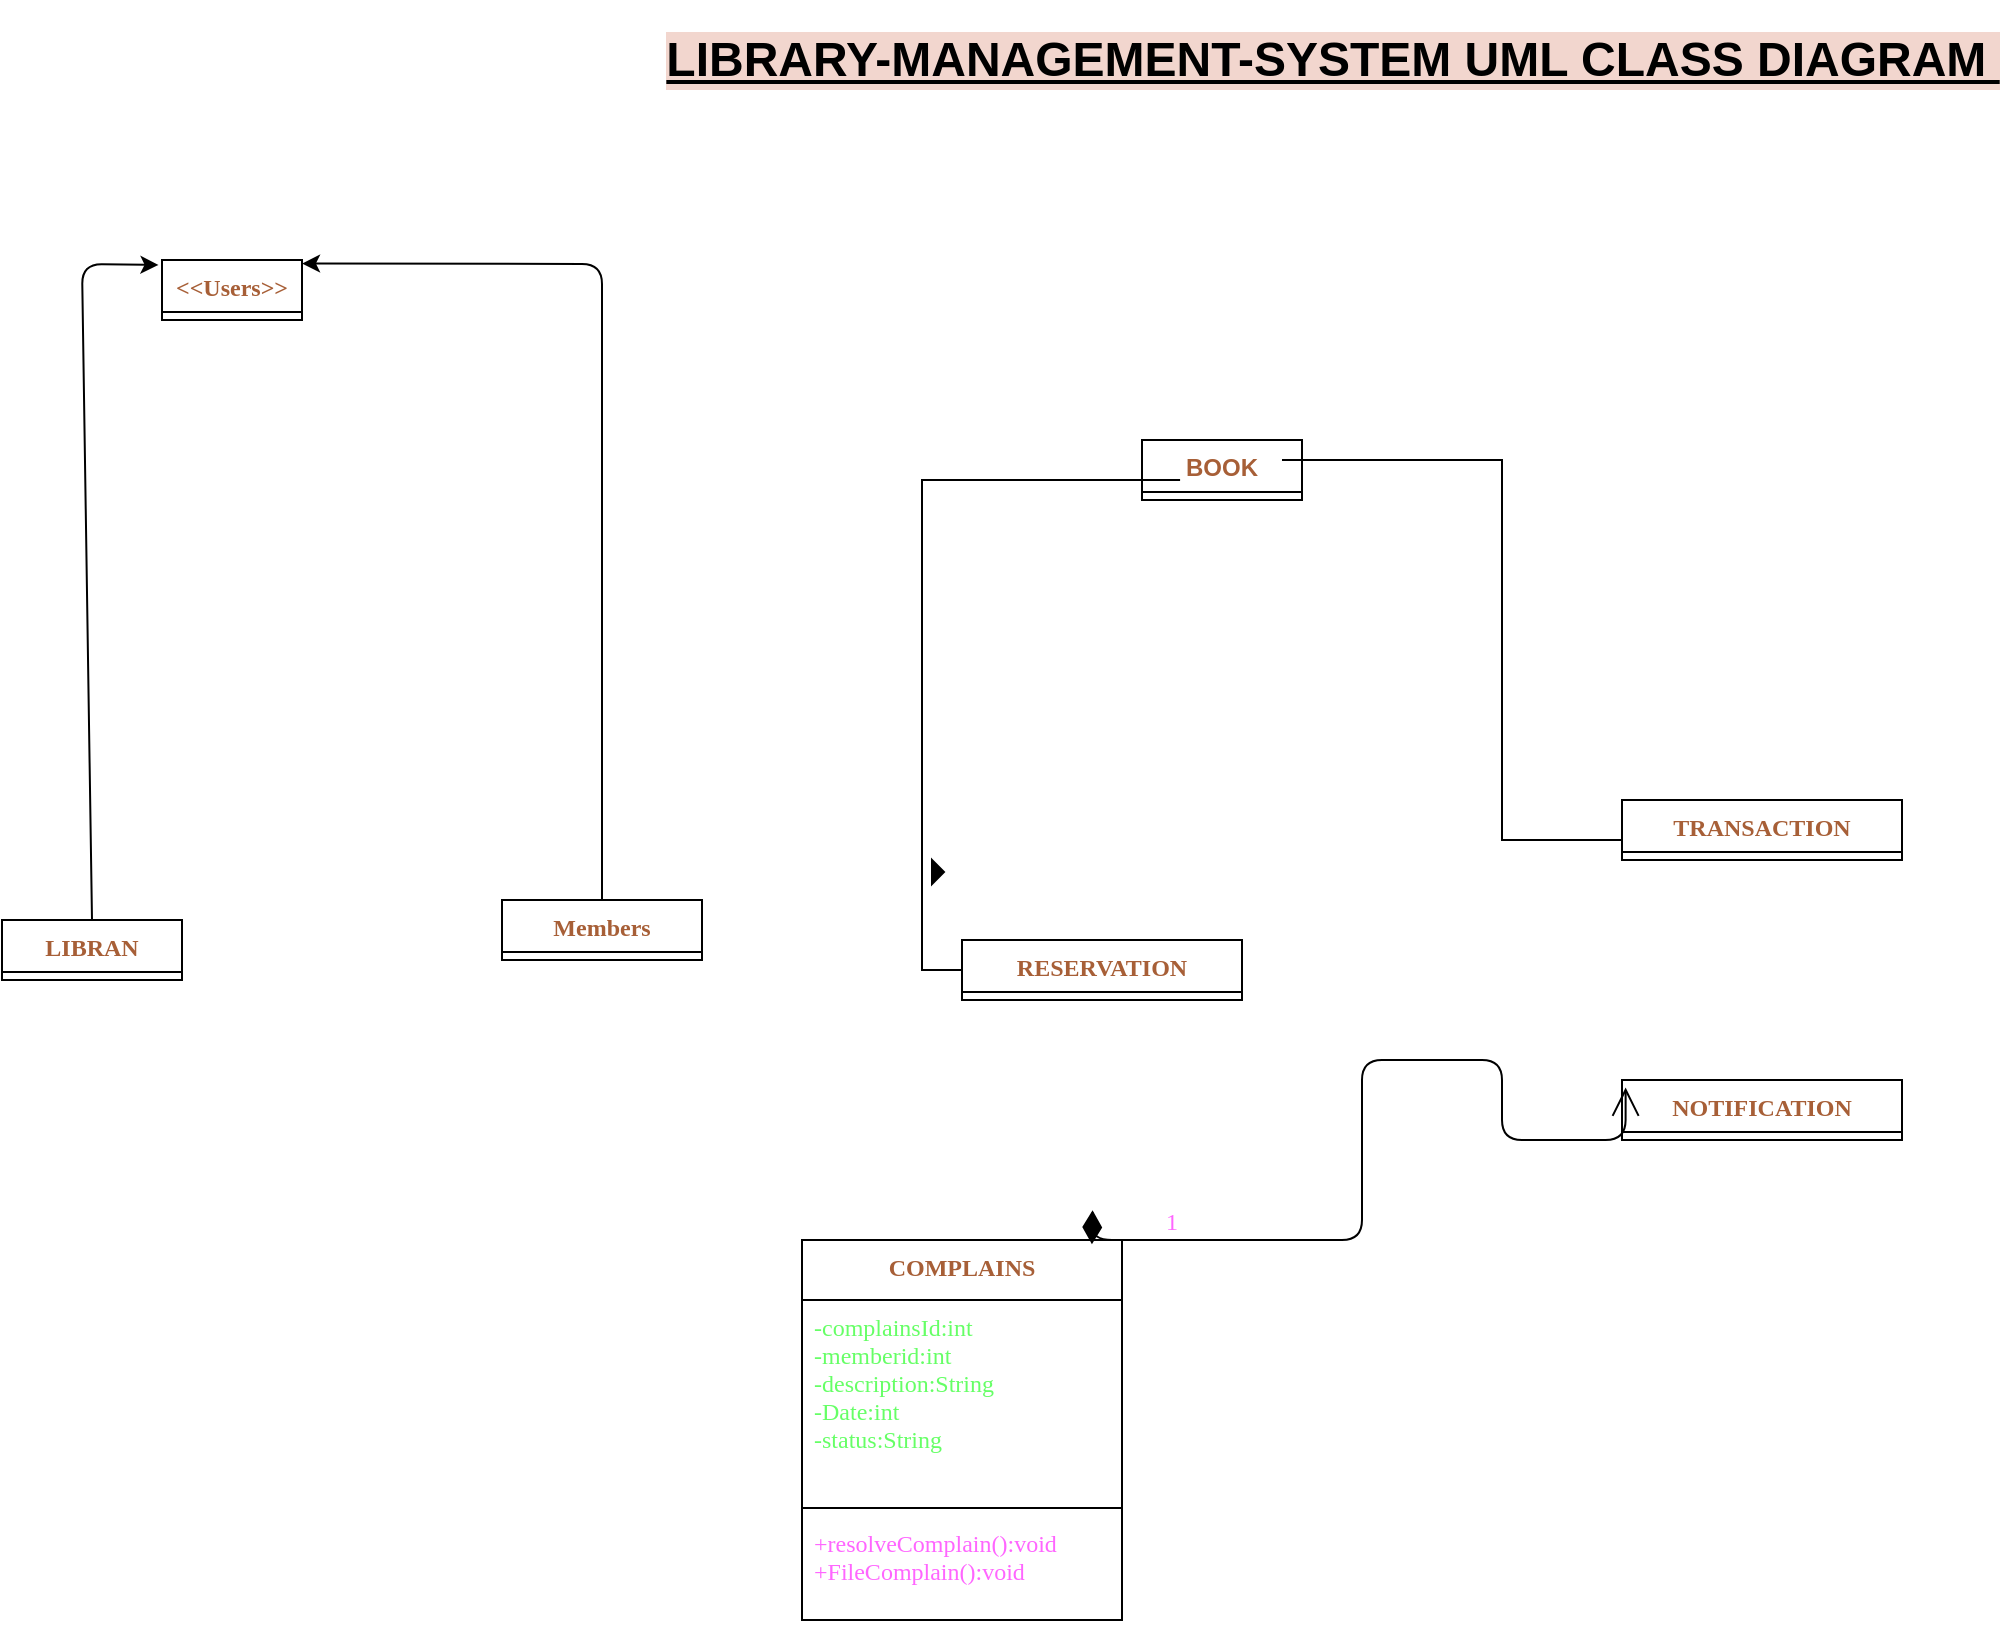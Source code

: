 <mxfile version="22.1.22" type="embed" pages="2">
  <diagram id="cxnEje1horbJYmb97XGU" name="Page-1">
    <mxGraphModel dx="724" dy="1600" grid="1" gridSize="10" guides="1" tooltips="1" connect="1" arrows="1" fold="1" page="0" pageScale="1" pageWidth="850" pageHeight="1100" background="#FFFFFF" math="0" shadow="0">
      <root>
        <mxCell id="0" />
        <mxCell id="1" parent="0" />
        <mxCell id="4" value="&lt;u&gt;LIBRARY-MANAGEMENT-SYSTEM UML CLASS DIAGRAM&amp;nbsp;&lt;/u&gt;" style="text;strokeColor=none;fillColor=none;html=1;fontSize=24;fontStyle=1;verticalAlign=middle;align=center;labelBackgroundColor=#F2D6CE;fontColor=#000000;" parent="1" vertex="1">
          <mxGeometry x="380" y="-970" width="130" height="60" as="geometry" />
        </mxCell>
        <mxCell id="5" value="BOOK" style="swimlane;fontStyle=1;align=center;verticalAlign=top;childLayout=stackLayout;horizontal=1;startSize=26;horizontalStack=0;resizeParent=1;resizeParentMax=0;resizeLast=0;collapsible=1;marginBottom=0;labelBackgroundColor=none;fontColor=#A75F37;" parent="1" vertex="1" collapsed="1">
          <mxGeometry x="350" y="-750" width="80" height="30" as="geometry">
            <mxRectangle x="350" y="-750" width="160" height="210" as="alternateBounds" />
          </mxGeometry>
        </mxCell>
        <mxCell id="6" value="-ISBN:String&#xa;-title:String&#xa;-author:String&#xa;-publisher:String&#xa;-publication_year:int&#xa;-genre:String&#xa;-numberofcopies:int&#xa;&#xa;-" style="text;strokeColor=none;fillColor=none;align=left;verticalAlign=top;spacingLeft=4;spacingRight=4;overflow=hidden;rotatable=0;points=[[0,0.5],[1,0.5]];portConstraint=eastwest;labelBackgroundColor=#000000;fontColor=#66FF66;fontFamily=Verdana;fontSize=12;" parent="5" vertex="1">
          <mxGeometry y="26" width="160" height="124" as="geometry" />
        </mxCell>
        <mxCell id="7" value="" style="line;strokeWidth=1;fillColor=none;align=left;verticalAlign=middle;spacingTop=-1;spacingLeft=3;spacingRight=3;rotatable=0;labelPosition=right;points=[];portConstraint=eastwest;strokeColor=inherit;labelBackgroundColor=#F2D6CE;fontColor=#000000;" parent="5" vertex="1">
          <mxGeometry y="150" width="160" height="8" as="geometry" />
        </mxCell>
        <mxCell id="8" value="+getDetailes():String&#xa;+checkAvailability():boolean" style="text;strokeColor=none;fillColor=none;align=left;verticalAlign=top;spacingLeft=4;spacingRight=4;overflow=hidden;rotatable=0;points=[[0,0.5],[1,0.5]];portConstraint=eastwest;labelBackgroundColor=#000000;fontColor=#FF66FF;fontFamily=Verdana;" parent="5" vertex="1">
          <mxGeometry y="158" width="160" height="52" as="geometry" />
        </mxCell>
        <mxCell id="9" value="&lt;&lt;Users&gt;&gt;" style="swimlane;fontStyle=1;align=center;verticalAlign=top;childLayout=stackLayout;horizontal=1;startSize=26;horizontalStack=0;resizeParent=1;resizeParentMax=0;resizeLast=0;collapsible=1;marginBottom=0;labelBackgroundColor=none;fontFamily=Verdana;fontSize=12;fontColor=#A75F37;" parent="1" vertex="1" collapsed="1">
          <mxGeometry x="-140" y="-840" width="70" height="30" as="geometry">
            <mxRectangle x="-140" y="-840" width="160" height="170" as="alternateBounds" />
          </mxGeometry>
        </mxCell>
        <mxCell id="10" value="-userid:int&#xa;-user_name:String&#xa;-adrress:String&#xa;contact:int&#xa;" style="text;strokeColor=none;fillColor=none;align=left;verticalAlign=top;spacingLeft=4;spacingRight=4;overflow=hidden;rotatable=0;points=[[0,0.5],[1,0.5]];portConstraint=eastwest;labelBackgroundColor=none;fontFamily=Verdana;fontSize=12;fontColor=#66FF66;" parent="9" vertex="1">
          <mxGeometry y="26" width="160" height="64" as="geometry" />
        </mxCell>
        <mxCell id="11" value="" style="line;strokeWidth=1;fillColor=none;align=left;verticalAlign=middle;spacingTop=-1;spacingLeft=3;spacingRight=3;rotatable=0;labelPosition=right;points=[];portConstraint=eastwest;strokeColor=inherit;labelBackgroundColor=none;fontFamily=Times New Roman;fontSize=12;fontColor=#7A958F;" parent="9" vertex="1">
          <mxGeometry y="90" width="160" height="8" as="geometry" />
        </mxCell>
        <mxCell id="12" value="+ getUserid(): int&#xa;+getUser_name:String&#xa;+getAddress:String&#xa;+getContact:int&#xa;" style="text;strokeColor=none;fillColor=none;align=left;verticalAlign=top;spacingLeft=4;spacingRight=4;overflow=hidden;rotatable=0;points=[[0,0.5],[1,0.5]];portConstraint=eastwest;labelBackgroundColor=none;fontFamily=Verdana;fontSize=12;fontColor=#FF66FF;" parent="9" vertex="1">
          <mxGeometry y="98" width="160" height="72" as="geometry" />
        </mxCell>
        <mxCell id="43" style="edgeStyle=none;html=1;exitX=0.5;exitY=0;exitDx=0;exitDy=0;entryX=1;entryY=0.059;entryDx=0;entryDy=0;entryPerimeter=0;fontFamily=Verdana;fontSize=12;fontColor=#FF66FF;" parent="1" source="13" target="9" edge="1">
          <mxGeometry relative="1" as="geometry">
            <Array as="points">
              <mxPoint x="80" y="-838" />
            </Array>
          </mxGeometry>
        </mxCell>
        <mxCell id="13" value="Members" style="swimlane;fontStyle=1;align=center;verticalAlign=top;childLayout=stackLayout;horizontal=1;startSize=26;horizontalStack=0;resizeParent=1;resizeParentMax=0;resizeLast=0;collapsible=1;marginBottom=0;labelBackgroundColor=none;fontFamily=Verdana;fontSize=12;fontColor=#A75F37;" parent="1" vertex="1" collapsed="1">
          <mxGeometry x="30" y="-520" width="100" height="30" as="geometry">
            <mxRectangle x="30" y="-510" width="250" height="220" as="alternateBounds" />
          </mxGeometry>
        </mxCell>
        <mxCell id="14" value="-membershipType:String&#xa;-dateofMembership:String" style="text;strokeColor=none;fillColor=none;align=left;verticalAlign=top;spacingLeft=4;spacingRight=4;overflow=hidden;rotatable=0;points=[[0,0.5],[1,0.5]];portConstraint=eastwest;labelBackgroundColor=none;fontFamily=Verdana;fontSize=12;fontColor=#66FF66;" parent="13" vertex="1">
          <mxGeometry y="26" width="250" height="54" as="geometry" />
        </mxCell>
        <mxCell id="15" value="" style="line;strokeWidth=1;fillColor=none;align=left;verticalAlign=middle;spacingTop=-1;spacingLeft=3;spacingRight=3;rotatable=0;labelPosition=right;points=[];portConstraint=eastwest;strokeColor=inherit;labelBackgroundColor=none;fontFamily=Verdana;fontSize=12;fontColor=#66FF66;" parent="13" vertex="1">
          <mxGeometry y="80" width="250" height="8" as="geometry" />
        </mxCell>
        <mxCell id="16" value="+getMembershipType():String&#xa;+getMembershipdate():int&#xa;+setMembershipType(String Type):void&#xa;+setMembershipdate(int date):void&#xa;+borrowBook(book:Book):void&#xa;+returnBook(book:Book):void&#xa;+reserveBook(book:Book):void&#xa;" style="text;strokeColor=none;fillColor=none;align=left;verticalAlign=top;spacingLeft=4;spacingRight=4;overflow=hidden;rotatable=0;points=[[0,0.5],[1,0.5]];portConstraint=eastwest;labelBackgroundColor=none;fontFamily=Verdana;fontSize=12;fontColor=#FF66FF;" parent="13" vertex="1">
          <mxGeometry y="88" width="250" height="132" as="geometry" />
        </mxCell>
        <mxCell id="44" style="edgeStyle=none;html=1;exitX=0.5;exitY=0;exitDx=0;exitDy=0;entryX=-0.025;entryY=0.082;entryDx=0;entryDy=0;entryPerimeter=0;fontFamily=Verdana;fontSize=12;fontColor=#FF66FF;" parent="1" source="17" target="9" edge="1">
          <mxGeometry relative="1" as="geometry">
            <Array as="points">
              <mxPoint x="-180" y="-838" />
            </Array>
          </mxGeometry>
        </mxCell>
        <mxCell id="17" value="LIBRAN" style="swimlane;fontStyle=1;align=center;verticalAlign=top;childLayout=stackLayout;horizontal=1;startSize=26;horizontalStack=0;resizeParent=1;resizeParentMax=0;resizeLast=0;collapsible=1;marginBottom=0;labelBackgroundColor=none;fontFamily=Verdana;fontSize=12;fontColor=#A75F37;" parent="1" vertex="1" collapsed="1">
          <mxGeometry x="-220" y="-510" width="90" height="30" as="geometry">
            <mxRectangle x="-120" y="-750" width="230" height="230" as="alternateBounds" />
          </mxGeometry>
        </mxCell>
        <mxCell id="18" value="-role:String&#xa;-password:String" style="text;strokeColor=none;fillColor=none;align=left;verticalAlign=top;spacingLeft=4;spacingRight=4;overflow=hidden;rotatable=0;points=[[0,0.5],[1,0.5]];portConstraint=eastwest;labelBackgroundColor=none;fontFamily=Verdana;fontSize=12;fontColor=#66FF66;" parent="17" vertex="1">
          <mxGeometry y="26" width="230" height="54" as="geometry" />
        </mxCell>
        <mxCell id="19" value="" style="line;strokeWidth=1;fillColor=none;align=left;verticalAlign=middle;spacingTop=-1;spacingLeft=3;spacingRight=3;rotatable=0;labelPosition=right;points=[];portConstraint=eastwest;strokeColor=inherit;labelBackgroundColor=none;fontFamily=Verdana;fontSize=12;fontColor=#FF66FF;" parent="17" vertex="1">
          <mxGeometry y="80" width="230" height="8" as="geometry" />
        </mxCell>
        <mxCell id="20" value="+getRole():String&#xa;+getPassword():String&#xa;+setRole(String password):void&#xa;+setPassword(String password):void&#xa;+addBook(book:Book):void&#xa;+remove(book:Book):void&#xa;+registerMember(member:Member):void&#xa;+processTransaction(transaction:Transaction:void)" style="text;strokeColor=none;fillColor=none;align=left;verticalAlign=top;spacingLeft=4;spacingRight=4;overflow=hidden;rotatable=0;points=[[0,0.5],[1,0.5]];portConstraint=eastwest;labelBackgroundColor=none;fontFamily=Verdana;fontSize=12;fontColor=#FF66FF;" parent="17" vertex="1">
          <mxGeometry y="88" width="230" height="142" as="geometry" />
        </mxCell>
        <mxCell id="23" value="TRANSACTION" style="swimlane;fontStyle=1;align=center;verticalAlign=top;childLayout=stackLayout;horizontal=1;startSize=26;horizontalStack=0;resizeParent=1;resizeParentMax=0;resizeLast=0;collapsible=1;marginBottom=0;labelBackgroundColor=none;fontFamily=Verdana;fontSize=12;fontColor=#A75F37;" parent="1" vertex="1" collapsed="1">
          <mxGeometry x="590" y="-570" width="140" height="30" as="geometry">
            <mxRectangle x="20" y="-650" width="160" height="184" as="alternateBounds" />
          </mxGeometry>
        </mxCell>
        <mxCell id="24" value="-transactionId :int&#xa;-memberId:int&#xa;-bookId:int&#xa;-issueDate:int&#xa;-dueDate:int&#xa;-returnDate:int&#xa;fineAmount:double" style="text;strokeColor=none;fillColor=none;align=left;verticalAlign=top;spacingLeft=4;spacingRight=4;overflow=hidden;rotatable=0;points=[[0,0.5],[1,0.5]];portConstraint=eastwest;labelBackgroundColor=none;fontFamily=Verdana;fontSize=12;fontColor=#66FF66;" parent="23" vertex="1">
          <mxGeometry y="26" width="160" height="124" as="geometry" />
        </mxCell>
        <mxCell id="25" value="" style="line;strokeWidth=1;fillColor=none;align=left;verticalAlign=middle;spacingTop=-1;spacingLeft=3;spacingRight=3;rotatable=0;labelPosition=right;points=[];portConstraint=eastwest;strokeColor=inherit;labelBackgroundColor=none;fontFamily=Verdana;fontSize=12;fontColor=#66FF66;" parent="23" vertex="1">
          <mxGeometry y="150" width="160" height="8" as="geometry" />
        </mxCell>
        <mxCell id="26" value="+calculateFine():double" style="text;strokeColor=none;fillColor=none;align=left;verticalAlign=top;spacingLeft=4;spacingRight=4;overflow=hidden;rotatable=0;points=[[0,0.5],[1,0.5]];portConstraint=eastwest;labelBackgroundColor=none;fontFamily=Verdana;fontSize=12;fontColor=#FF66FF;" parent="23" vertex="1">
          <mxGeometry y="158" width="160" height="26" as="geometry" />
        </mxCell>
        <mxCell id="27" value="RESERVATION" style="swimlane;fontStyle=1;align=center;verticalAlign=top;childLayout=stackLayout;horizontal=1;startSize=26;horizontalStack=0;resizeParent=1;resizeParentMax=0;resizeLast=0;collapsible=1;marginBottom=0;labelBackgroundColor=none;fontFamily=Verdana;fontSize=12;fontColor=#A75F37;" parent="1" vertex="1" collapsed="1">
          <mxGeometry x="260" y="-500" width="140" height="30" as="geometry">
            <mxRectangle x="260" y="-500" width="160" height="154" as="alternateBounds" />
          </mxGeometry>
        </mxCell>
        <mxCell id="28" value="-reservationId:int&#xa;-memberId:int&#xa;-bookId:int&#xa;-reservationDate:int&#xa;-status:String" style="text;strokeColor=none;fillColor=none;align=left;verticalAlign=top;spacingLeft=4;spacingRight=4;overflow=hidden;rotatable=0;points=[[0,0.5],[1,0.5]];portConstraint=eastwest;labelBackgroundColor=none;fontFamily=Verdana;fontSize=12;fontColor=#66FF66;" parent="27" vertex="1">
          <mxGeometry y="26" width="160" height="94" as="geometry" />
        </mxCell>
        <mxCell id="29" value="" style="line;strokeWidth=1;fillColor=none;align=left;verticalAlign=middle;spacingTop=-1;spacingLeft=3;spacingRight=3;rotatable=0;labelPosition=right;points=[];portConstraint=eastwest;strokeColor=inherit;labelBackgroundColor=none;fontFamily=Verdana;fontSize=12;fontColor=#FF66FF;" parent="27" vertex="1">
          <mxGeometry y="120" width="160" height="8" as="geometry" />
        </mxCell>
        <mxCell id="30" value="-checkStatus():String" style="text;strokeColor=none;fillColor=none;align=left;verticalAlign=top;spacingLeft=4;spacingRight=4;overflow=hidden;rotatable=0;points=[[0,0.5],[1,0.5]];portConstraint=eastwest;labelBackgroundColor=none;fontFamily=Verdana;fontSize=12;fontColor=#FF66FF;" parent="27" vertex="1">
          <mxGeometry y="128" width="160" height="26" as="geometry" />
        </mxCell>
        <mxCell id="31" value="NOTIFICATION" style="swimlane;fontStyle=1;align=center;verticalAlign=top;childLayout=stackLayout;horizontal=1;startSize=26;horizontalStack=0;resizeParent=1;resizeParentMax=0;resizeLast=0;collapsible=1;marginBottom=0;labelBackgroundColor=none;fontFamily=Verdana;fontSize=12;fontColor=#A75F37;" parent="1" vertex="1" collapsed="1">
          <mxGeometry x="590" y="-430" width="140" height="30" as="geometry">
            <mxRectangle x="590" y="-430" width="160" height="134" as="alternateBounds" />
          </mxGeometry>
        </mxCell>
        <mxCell id="32" value="-notificationId:int&#xa;-userId:int&#xa;-Date:int&#xa;-content:String" style="text;strokeColor=none;fillColor=none;align=left;verticalAlign=top;spacingLeft=4;spacingRight=4;overflow=hidden;rotatable=0;points=[[0,0.5],[1,0.5]];portConstraint=eastwest;labelBackgroundColor=none;fontFamily=Verdana;fontSize=12;fontColor=#66FF66;" parent="31" vertex="1">
          <mxGeometry y="26" width="160" height="74" as="geometry" />
        </mxCell>
        <mxCell id="33" value="" style="line;strokeWidth=1;fillColor=none;align=left;verticalAlign=middle;spacingTop=-1;spacingLeft=3;spacingRight=3;rotatable=0;labelPosition=right;points=[];portConstraint=eastwest;strokeColor=inherit;labelBackgroundColor=none;fontFamily=Verdana;fontSize=12;fontColor=#66FF66;" parent="31" vertex="1">
          <mxGeometry y="100" width="160" height="8" as="geometry" />
        </mxCell>
        <mxCell id="34" value="+sendNotification():void" style="text;strokeColor=none;fillColor=none;align=left;verticalAlign=top;spacingLeft=4;spacingRight=4;overflow=hidden;rotatable=0;points=[[0,0.5],[1,0.5]];portConstraint=eastwest;labelBackgroundColor=none;fontFamily=Verdana;fontSize=12;fontColor=#FF66FF;" parent="31" vertex="1">
          <mxGeometry y="108" width="160" height="26" as="geometry" />
        </mxCell>
        <mxCell id="35" value="COMPLAINS" style="swimlane;fontStyle=1;align=center;verticalAlign=top;childLayout=stackLayout;horizontal=1;startSize=30;horizontalStack=0;resizeParent=1;resizeParentMax=0;resizeLast=0;collapsible=1;marginBottom=0;labelBackgroundColor=none;fontFamily=Verdana;fontSize=12;fontColor=#A75F37;" parent="1" vertex="1">
          <mxGeometry x="180" y="-350" width="160" height="190" as="geometry">
            <mxRectangle x="180" y="-350" width="120" height="30" as="alternateBounds" />
          </mxGeometry>
        </mxCell>
        <mxCell id="36" value="-complainsId:int&#xa;-memberid:int&#xa;-description:String&#xa;-Date:int&#xa;-status:String" style="text;strokeColor=none;fillColor=none;align=left;verticalAlign=top;spacingLeft=4;spacingRight=4;overflow=hidden;rotatable=0;points=[[0,0.5],[1,0.5]];portConstraint=eastwest;labelBackgroundColor=none;fontFamily=Verdana;fontSize=12;fontColor=#66FF66;" parent="35" vertex="1">
          <mxGeometry y="30" width="160" height="100" as="geometry" />
        </mxCell>
        <mxCell id="37" value="" style="line;strokeWidth=1;fillColor=none;align=left;verticalAlign=middle;spacingTop=-1;spacingLeft=3;spacingRight=3;rotatable=0;labelPosition=right;points=[];portConstraint=eastwest;strokeColor=inherit;labelBackgroundColor=none;fontFamily=Verdana;fontSize=12;fontColor=#FF66FF;" parent="35" vertex="1">
          <mxGeometry y="130" width="160" height="8" as="geometry" />
        </mxCell>
        <mxCell id="38" value="+resolveComplain():void&#xa;+FileComplain():void" style="text;strokeColor=none;fillColor=none;align=left;verticalAlign=top;spacingLeft=4;spacingRight=4;overflow=hidden;rotatable=0;points=[[0,0.5],[1,0.5]];portConstraint=eastwest;labelBackgroundColor=none;fontFamily=Verdana;fontSize=12;fontColor=#FF66FF;" parent="35" vertex="1">
          <mxGeometry y="138" width="160" height="52" as="geometry" />
        </mxCell>
        <mxCell id="46" value="" style="triangle;aspect=fixed;fillColor=strokeColor;labelBackgroundColor=#000000;fontFamily=Verdana;fontSize=12;fontColor=#FF66FF;" parent="1" vertex="1">
          <mxGeometry x="245" y="-540" width="6" height="12" as="geometry" />
        </mxCell>
        <mxCell id="47" value="" style="endArrow=none;html=1;rounded=0;align=center;verticalAlign=bottom;labelBackgroundColor=none;fontFamily=Verdana;fontSize=12;fontColor=#FF66FF;entryX=0.363;entryY=0;entryDx=0;entryDy=0;entryPerimeter=0;" parent="1" source="27" edge="1">
          <mxGeometry relative="1" as="geometry">
            <mxPoint x="230" y="-480" as="sourcePoint" />
            <mxPoint x="369.04" y="-730" as="targetPoint" />
            <Array as="points">
              <mxPoint x="240" y="-485" />
              <mxPoint x="240" y="-730" />
            </Array>
          </mxGeometry>
        </mxCell>
        <mxCell id="49" value="1" style="endArrow=open;html=1;endSize=12;startArrow=diamondThin;startSize=14;startFill=1;edgeStyle=orthogonalEdgeStyle;align=left;verticalAlign=bottom;fontFamily=Verdana;fontSize=12;fontColor=#FF66FF;exitX=0.906;exitY=0.011;exitDx=0;exitDy=0;exitPerimeter=0;entryX=0.013;entryY=0.127;entryDx=0;entryDy=0;entryPerimeter=0;" parent="1" source="35" target="31" edge="1">
          <mxGeometry x="-0.826" relative="1" as="geometry">
            <mxPoint x="330" y="-390" as="sourcePoint" />
            <mxPoint x="560" y="-370" as="targetPoint" />
            <Array as="points">
              <mxPoint x="325" y="-350" />
              <mxPoint x="460" y="-350" />
              <mxPoint x="460" y="-440" />
              <mxPoint x="530" y="-440" />
              <mxPoint x="530" y="-400" />
              <mxPoint x="592" y="-400" />
            </Array>
            <mxPoint as="offset" />
          </mxGeometry>
        </mxCell>
        <mxCell id="50" value="" style="endArrow=none;html=1;rounded=0;align=center;verticalAlign=bottom;labelBackgroundColor=none;fontFamily=Verdana;fontSize=12;fontColor=#FF66FF;entryX=0.875;entryY=0.333;entryDx=0;entryDy=0;entryPerimeter=0;" parent="1" target="5" edge="1">
          <mxGeometry relative="1" as="geometry">
            <mxPoint x="590" y="-550" as="sourcePoint" />
            <mxPoint x="379.04" y="-720" as="targetPoint" />
            <Array as="points">
              <mxPoint x="530" y="-550" />
              <mxPoint x="530" y="-610" />
              <mxPoint x="530" y="-740" />
            </Array>
          </mxGeometry>
        </mxCell>
      </root>
    </mxGraphModel>
  </diagram>
  <diagram name="Copy of Page-1" id="JPiiol2TtpM2276D-2oZ">
    <mxGraphModel dx="324" dy="400" grid="1" gridSize="10" guides="1" tooltips="1" connect="1" arrows="1" fold="1" page="1" pageScale="1" pageWidth="850" pageHeight="1100" math="0" shadow="0">
      <root>
        <mxCell id="BqlHLvHAioupPKsAYrLP-0" />
        <mxCell id="BqlHLvHAioupPKsAYrLP-1" parent="BqlHLvHAioupPKsAYrLP-0" />
      </root>
    </mxGraphModel>
  </diagram>
</mxfile>
